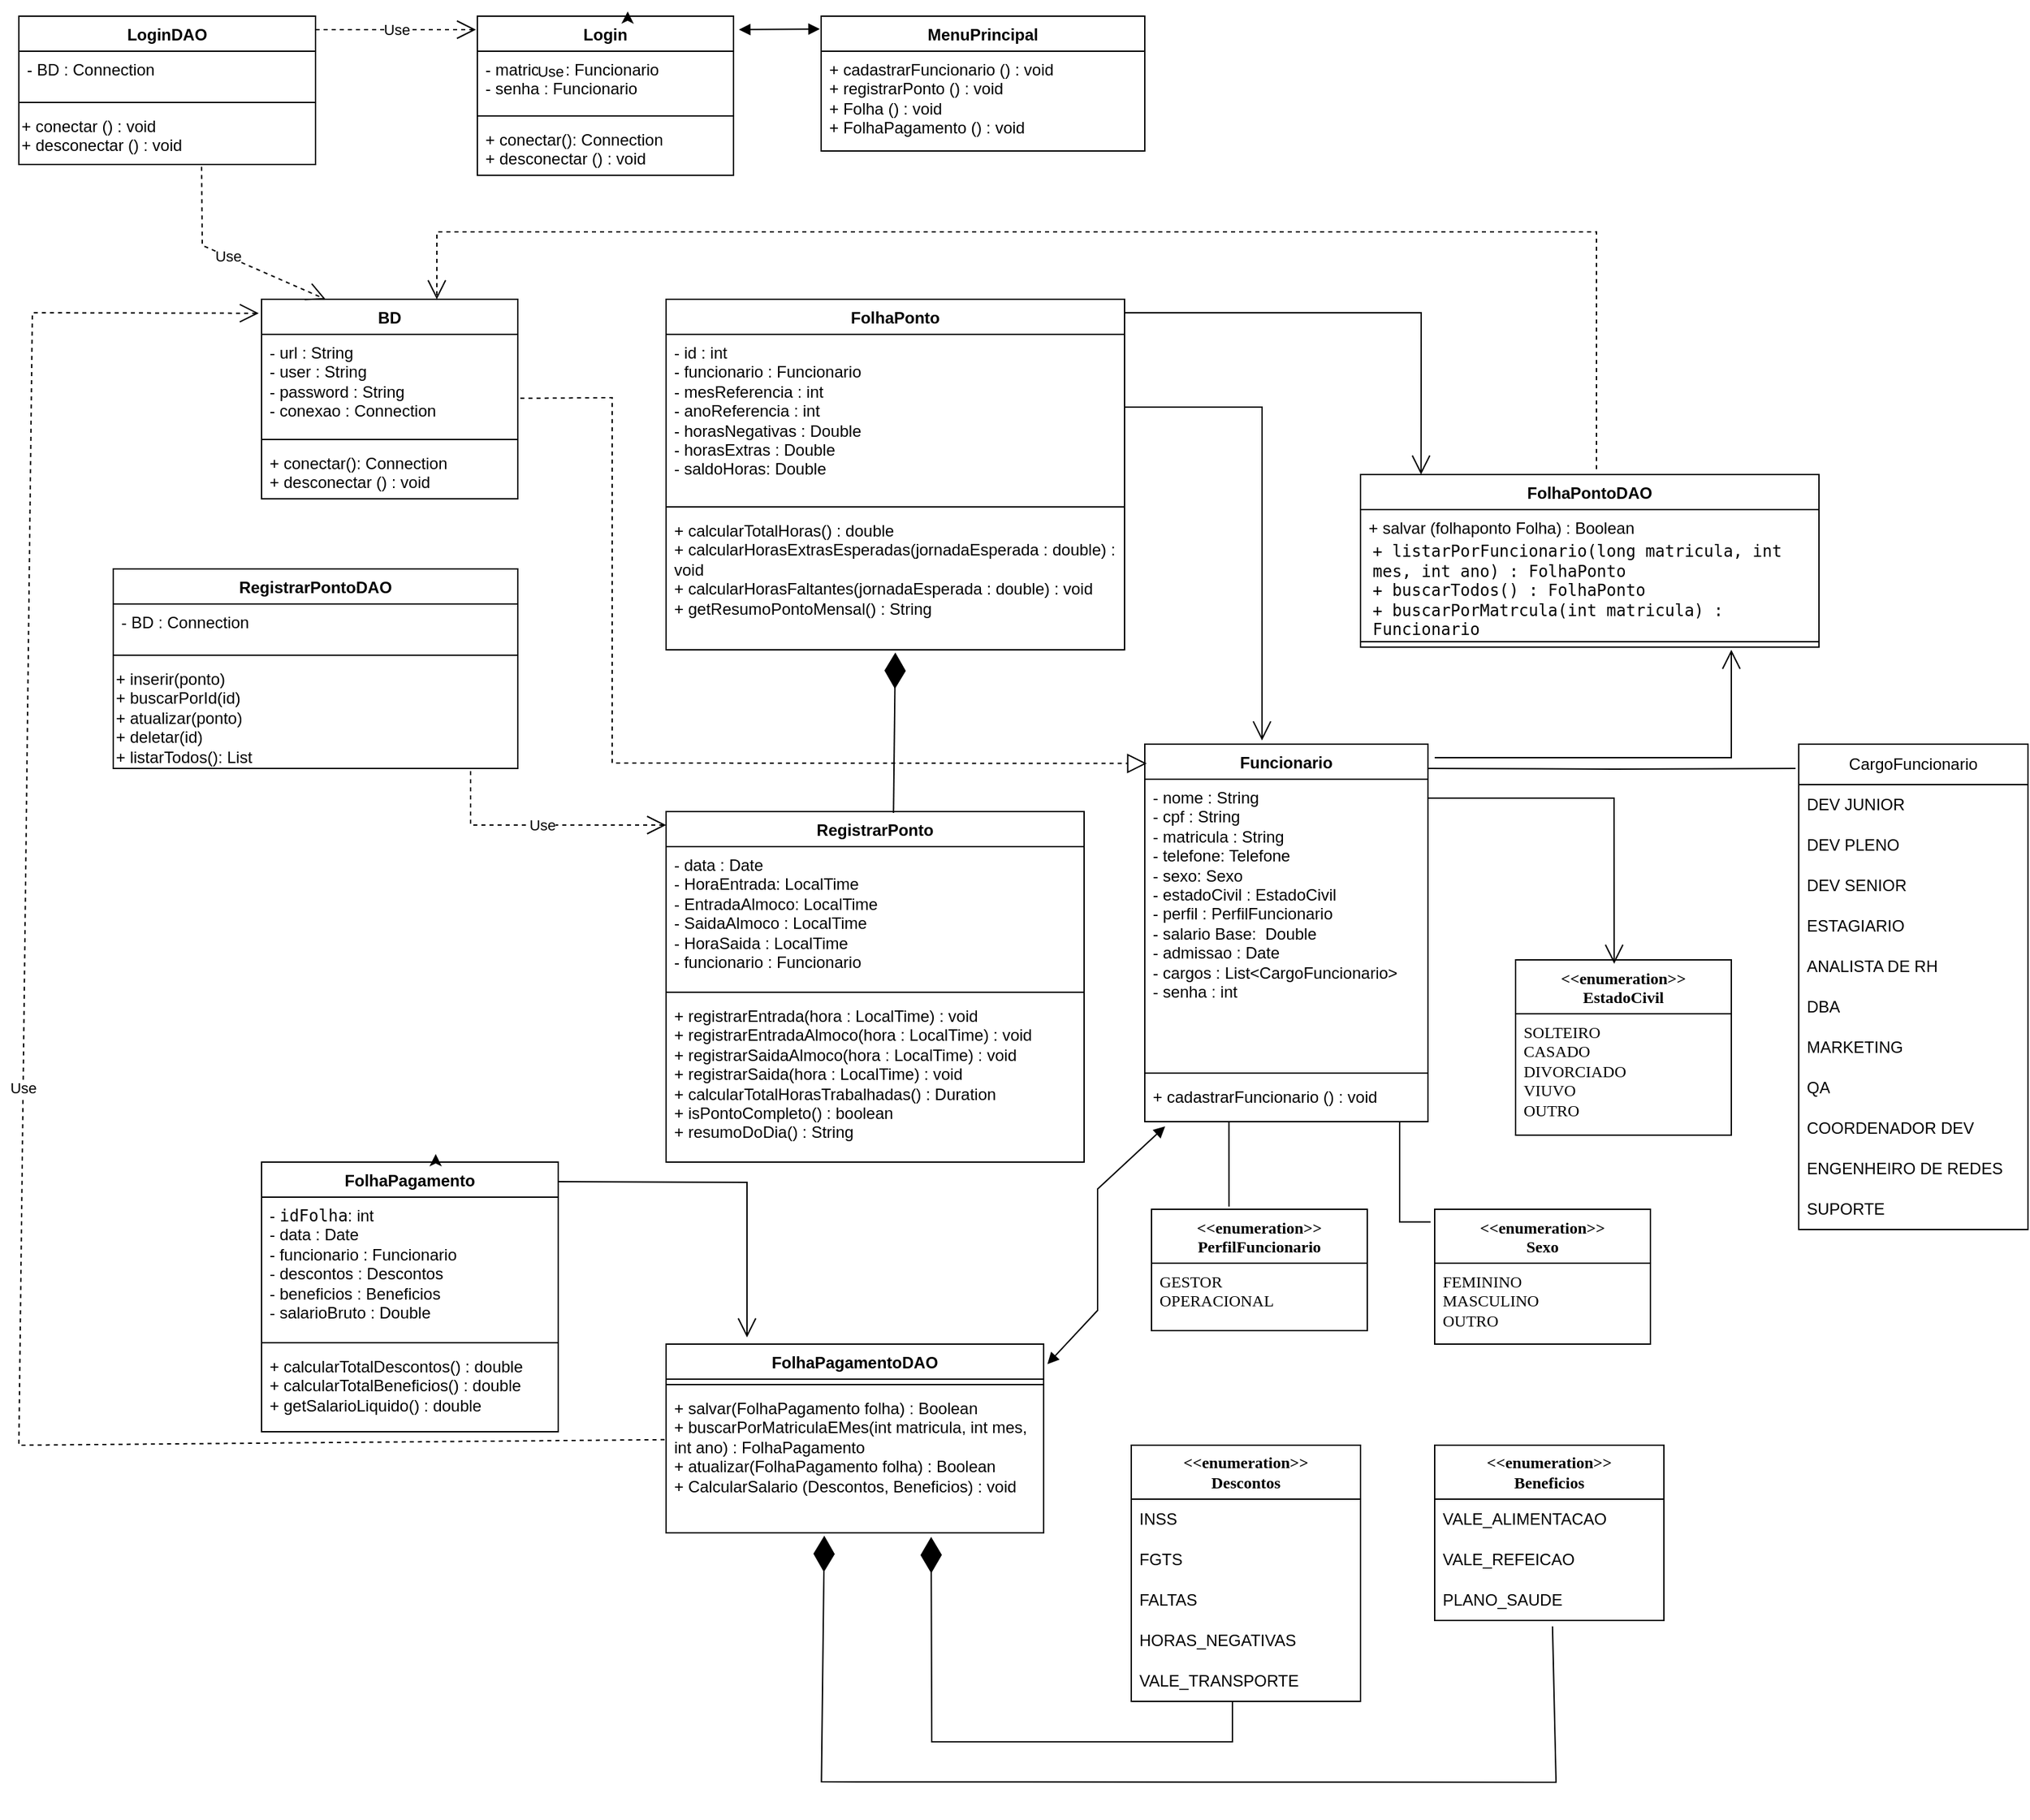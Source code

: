 <mxfile version="27.1.4">
  <diagram name="Page-1" id="OlLUL_j-jiAq2gRQ2qnO">
    <mxGraphModel dx="6007" dy="2897" grid="1" gridSize="10" guides="1" tooltips="1" connect="1" arrows="1" fold="1" page="1" pageScale="1" pageWidth="827" pageHeight="1169" math="0" shadow="0">
      <root>
        <mxCell id="0" />
        <mxCell id="1" parent="0" />
        <mxCell id="1QEzw3IF1fQzTM4LyW4e-1" value="Funcionario" style="swimlane;fontStyle=1;align=center;verticalAlign=top;childLayout=stackLayout;horizontal=1;startSize=26;horizontalStack=0;resizeParent=1;resizeParentMax=0;resizeLast=0;collapsible=1;marginBottom=0;whiteSpace=wrap;html=1;" parent="1" vertex="1">
          <mxGeometry x="635" y="470" width="210" height="280" as="geometry">
            <mxRectangle x="414" y="440" width="100" height="30" as="alternateBounds" />
          </mxGeometry>
        </mxCell>
        <mxCell id="1QEzw3IF1fQzTM4LyW4e-2" value="- nome : String&lt;div&gt;- cpf : String&lt;/div&gt;&lt;div&gt;- matricula : String&lt;/div&gt;&lt;div&gt;- telefone: Telefone&lt;/div&gt;&lt;div&gt;- sexo: Sexo&lt;/div&gt;&lt;div&gt;- estadoCivil : EstadoCivil&lt;/div&gt;&lt;div&gt;- perfil : PerfilFuncionario&lt;/div&gt;&lt;div&gt;- salario Base:&amp;nbsp; Double&lt;/div&gt;&lt;div&gt;- admissao : Date&lt;/div&gt;&lt;div&gt;- cargos : List&amp;lt;CargoFuncionario&amp;gt;&lt;/div&gt;&lt;div&gt;- senha : int&lt;/div&gt;&lt;div&gt;&lt;br&gt;&lt;/div&gt;" style="text;strokeColor=none;fillColor=none;align=left;verticalAlign=top;spacingLeft=4;spacingRight=4;overflow=hidden;rotatable=0;points=[[0,0.5],[1,0.5]];portConstraint=eastwest;whiteSpace=wrap;html=1;" parent="1QEzw3IF1fQzTM4LyW4e-1" vertex="1">
          <mxGeometry y="26" width="210" height="214" as="geometry" />
        </mxCell>
        <mxCell id="1QEzw3IF1fQzTM4LyW4e-84" value="" style="line;strokeWidth=1;fillColor=none;align=left;verticalAlign=middle;spacingTop=-1;spacingLeft=3;spacingRight=3;rotatable=0;labelPosition=right;points=[];portConstraint=eastwest;strokeColor=inherit;" parent="1QEzw3IF1fQzTM4LyW4e-1" vertex="1">
          <mxGeometry y="240" width="210" height="8" as="geometry" />
        </mxCell>
        <mxCell id="1QEzw3IF1fQzTM4LyW4e-83" value="+ cadastrarFuncionario () : void" style="text;strokeColor=none;fillColor=none;align=left;verticalAlign=top;spacingLeft=4;spacingRight=4;overflow=hidden;rotatable=0;points=[[0,0.5],[1,0.5]];portConstraint=eastwest;whiteSpace=wrap;html=1;" parent="1QEzw3IF1fQzTM4LyW4e-1" vertex="1">
          <mxGeometry y="248" width="210" height="32" as="geometry" />
        </mxCell>
        <mxCell id="1QEzw3IF1fQzTM4LyW4e-3" value="RegistrarPonto" style="swimlane;fontStyle=1;align=center;verticalAlign=top;childLayout=stackLayout;horizontal=1;startSize=26;horizontalStack=0;resizeParent=1;resizeParentMax=0;resizeLast=0;collapsible=1;marginBottom=0;whiteSpace=wrap;html=1;" parent="1" vertex="1">
          <mxGeometry x="280" y="520" width="310" height="260" as="geometry" />
        </mxCell>
        <mxCell id="1QEzw3IF1fQzTM4LyW4e-4" value="&lt;div&gt;- data :&amp;nbsp;&lt;span style=&quot;background-color: transparent; color: light-dark(rgb(0, 0, 0), rgb(255, 255, 255));&quot;&gt;Date&lt;/span&gt;&lt;/div&gt;&lt;div&gt;- HoraEntrada: LocalTime&lt;/div&gt;&lt;div&gt;- EntradaAlmoco: LocalTime&lt;/div&gt;&lt;div&gt;- SaidaAlmoco : LocalTime&lt;/div&gt;&lt;div&gt;- HoraSaida : LocalTime&lt;/div&gt;&lt;div&gt;- funcionario : Funcionario&lt;/div&gt;" style="text;strokeColor=none;fillColor=none;align=left;verticalAlign=top;spacingLeft=4;spacingRight=4;overflow=hidden;rotatable=0;points=[[0,0.5],[1,0.5]];portConstraint=eastwest;whiteSpace=wrap;html=1;" parent="1QEzw3IF1fQzTM4LyW4e-3" vertex="1">
          <mxGeometry y="26" width="310" height="104" as="geometry" />
        </mxCell>
        <mxCell id="1QEzw3IF1fQzTM4LyW4e-75" value="" style="line;strokeWidth=1;fillColor=none;align=left;verticalAlign=middle;spacingTop=-1;spacingLeft=3;spacingRight=3;rotatable=0;labelPosition=right;points=[];portConstraint=eastwest;strokeColor=inherit;" parent="1QEzw3IF1fQzTM4LyW4e-3" vertex="1">
          <mxGeometry y="130" width="310" height="8" as="geometry" />
        </mxCell>
        <mxCell id="1QEzw3IF1fQzTM4LyW4e-74" value="&lt;div&gt;+ registrarEntrada(hora : LocalTime) : void&lt;/div&gt;&lt;div&gt;+ registrarEntradaAlmoco(hora : LocalTime) : void&lt;/div&gt;&lt;div&gt;+ registrarSaidaAlmoco(hora : LocalTime) : void&lt;/div&gt;&lt;div&gt;+ registrarSaida(hora : LocalTime) : void&lt;/div&gt;&lt;div&gt;+ calcularTotalHorasTrabalhadas() : Duration&lt;/div&gt;&lt;div&gt;&lt;span style=&quot;background-color: transparent; color: light-dark(rgb(0, 0, 0), rgb(255, 255, 255));&quot;&gt;+ isPontoCompleto() : boolean&lt;/span&gt;&lt;/div&gt;&lt;div&gt;+ resumoDoDia() : String&lt;/div&gt;" style="text;strokeColor=none;fillColor=none;align=left;verticalAlign=top;spacingLeft=4;spacingRight=4;overflow=hidden;rotatable=0;points=[[0,0.5],[1,0.5]];portConstraint=eastwest;whiteSpace=wrap;html=1;" parent="1QEzw3IF1fQzTM4LyW4e-3" vertex="1">
          <mxGeometry y="138" width="310" height="122" as="geometry" />
        </mxCell>
        <mxCell id="1QEzw3IF1fQzTM4LyW4e-5" value="MenuPrincipal" style="swimlane;fontStyle=1;align=center;verticalAlign=top;childLayout=stackLayout;horizontal=1;startSize=26;horizontalStack=0;resizeParent=1;resizeParentMax=0;resizeLast=0;collapsible=1;marginBottom=0;whiteSpace=wrap;html=1;" parent="1" vertex="1">
          <mxGeometry x="395" y="-70" width="240" height="100" as="geometry" />
        </mxCell>
        <mxCell id="1QEzw3IF1fQzTM4LyW4e-6" value="+ cadastrarFuncionario () : void&lt;div&gt;+ registrarPonto () : void&lt;/div&gt;&lt;div&gt;+ Folha () : void&lt;/div&gt;&lt;div&gt;+ FolhaPagamento () : void&lt;/div&gt;&lt;div&gt;&lt;div&gt;&lt;br&gt;&lt;/div&gt;&lt;/div&gt;" style="text;strokeColor=none;fillColor=none;align=left;verticalAlign=top;spacingLeft=4;spacingRight=4;overflow=hidden;rotatable=0;points=[[0,0.5],[1,0.5]];portConstraint=eastwest;whiteSpace=wrap;html=1;" parent="1QEzw3IF1fQzTM4LyW4e-5" vertex="1">
          <mxGeometry y="26" width="240" height="74" as="geometry" />
        </mxCell>
        <mxCell id="1QEzw3IF1fQzTM4LyW4e-7" value="BD" style="swimlane;fontStyle=1;align=center;verticalAlign=top;childLayout=stackLayout;horizontal=1;startSize=26;horizontalStack=0;resizeParent=1;resizeParentMax=0;resizeLast=0;collapsible=1;marginBottom=0;whiteSpace=wrap;html=1;" parent="1" vertex="1">
          <mxGeometry x="-20" y="140" width="190" height="148" as="geometry" />
        </mxCell>
        <mxCell id="1QEzw3IF1fQzTM4LyW4e-8" value="- url : String&amp;nbsp;&lt;div&gt;- user : String&lt;/div&gt;&lt;div&gt;- password : String&lt;/div&gt;&lt;div&gt;- conexao : Connection&lt;/div&gt;" style="text;strokeColor=none;fillColor=none;align=left;verticalAlign=top;spacingLeft=4;spacingRight=4;overflow=hidden;rotatable=0;points=[[0,0.5],[1,0.5]];portConstraint=eastwest;whiteSpace=wrap;html=1;" parent="1QEzw3IF1fQzTM4LyW4e-7" vertex="1">
          <mxGeometry y="26" width="190" height="74" as="geometry" />
        </mxCell>
        <mxCell id="1QEzw3IF1fQzTM4LyW4e-9" value="" style="line;strokeWidth=1;fillColor=none;align=left;verticalAlign=middle;spacingTop=-1;spacingLeft=3;spacingRight=3;rotatable=0;labelPosition=right;points=[];portConstraint=eastwest;strokeColor=inherit;" parent="1QEzw3IF1fQzTM4LyW4e-7" vertex="1">
          <mxGeometry y="100" width="190" height="8" as="geometry" />
        </mxCell>
        <mxCell id="1QEzw3IF1fQzTM4LyW4e-10" value="" style="line;strokeWidth=1;fillColor=none;align=left;verticalAlign=middle;spacingTop=-1;spacingLeft=3;spacingRight=3;rotatable=0;labelPosition=right;points=[];portConstraint=eastwest;strokeColor=inherit;" parent="1QEzw3IF1fQzTM4LyW4e-7" vertex="1">
          <mxGeometry y="108" width="190" as="geometry" />
        </mxCell>
        <mxCell id="1QEzw3IF1fQzTM4LyW4e-11" value="+ conectar(): Connection&lt;div&gt;+ desconectar () : void&lt;/div&gt;" style="text;strokeColor=none;fillColor=none;align=left;verticalAlign=top;spacingLeft=4;spacingRight=4;overflow=hidden;rotatable=0;points=[[0,0.5],[1,0.5]];portConstraint=eastwest;whiteSpace=wrap;html=1;" parent="1QEzw3IF1fQzTM4LyW4e-7" vertex="1">
          <mxGeometry y="108" width="190" height="40" as="geometry" />
        </mxCell>
        <mxCell id="1QEzw3IF1fQzTM4LyW4e-19" value="&amp;lt;&amp;lt;enumeration&amp;gt;&amp;gt;&lt;div&gt;PerfilFuncionario&lt;/div&gt;" style="swimlane;fontStyle=1;align=center;verticalAlign=top;childLayout=stackLayout;horizontal=1;startSize=40;horizontalStack=0;resizeParent=1;resizeParentMax=0;resizeLast=0;collapsible=1;marginBottom=0;whiteSpace=wrap;html=1;fontFamily=Tahoma;fontColor=default;labelBackgroundColor=none;labelBorderColor=none;" parent="1" vertex="1">
          <mxGeometry x="640" y="815" width="160" height="90" as="geometry" />
        </mxCell>
        <mxCell id="1QEzw3IF1fQzTM4LyW4e-20" value="GESTOR&lt;div&gt;OPERACIONAL&lt;/div&gt;" style="text;strokeColor=none;fillColor=none;align=left;verticalAlign=top;spacingLeft=4;spacingRight=4;overflow=hidden;rotatable=0;points=[[0,0.5],[1,0.5]];portConstraint=eastwest;whiteSpace=wrap;html=1;fontFamily=Tahoma;fontColor=default;labelBackgroundColor=none;labelBorderColor=none;" parent="1QEzw3IF1fQzTM4LyW4e-19" vertex="1">
          <mxGeometry y="40" width="160" height="50" as="geometry" />
        </mxCell>
        <mxCell id="1QEzw3IF1fQzTM4LyW4e-21" value="&amp;lt;&amp;lt;enumeration&amp;gt;&amp;gt;&lt;div&gt;EstadoCivil&lt;/div&gt;" style="swimlane;fontStyle=1;align=center;verticalAlign=top;childLayout=stackLayout;horizontal=1;startSize=40;horizontalStack=0;resizeParent=1;resizeParentMax=0;resizeLast=0;collapsible=1;marginBottom=0;whiteSpace=wrap;html=1;fontFamily=Tahoma;fontColor=default;labelBackgroundColor=none;labelBorderColor=none;" parent="1" vertex="1">
          <mxGeometry x="910" y="630" width="160" height="130" as="geometry" />
        </mxCell>
        <mxCell id="1QEzw3IF1fQzTM4LyW4e-22" value="SOLTEIRO&lt;div&gt;CASADO&lt;/div&gt;&lt;div&gt;DIVORCIADO&lt;/div&gt;&lt;div&gt;VIUVO&lt;/div&gt;&lt;div&gt;OUTRO&lt;/div&gt;&lt;div&gt;&lt;br&gt;&lt;/div&gt;" style="text;strokeColor=none;fillColor=none;align=left;verticalAlign=top;spacingLeft=4;spacingRight=4;overflow=hidden;rotatable=0;points=[[0,0.5],[1,0.5]];portConstraint=eastwest;whiteSpace=wrap;html=1;fontFamily=Tahoma;fontColor=default;labelBackgroundColor=none;labelBorderColor=none;" parent="1QEzw3IF1fQzTM4LyW4e-21" vertex="1">
          <mxGeometry y="40" width="160" height="90" as="geometry" />
        </mxCell>
        <mxCell id="1QEzw3IF1fQzTM4LyW4e-23" value="&amp;lt;&amp;lt;enumeration&amp;gt;&amp;gt;&lt;div&gt;Sexo&lt;/div&gt;" style="swimlane;fontStyle=1;align=center;verticalAlign=top;childLayout=stackLayout;horizontal=1;startSize=40;horizontalStack=0;resizeParent=1;resizeParentMax=0;resizeLast=0;collapsible=1;marginBottom=0;whiteSpace=wrap;html=1;fontFamily=Tahoma;fontColor=default;labelBackgroundColor=none;labelBorderColor=none;" parent="1" vertex="1">
          <mxGeometry x="850" y="815" width="160" height="100" as="geometry" />
        </mxCell>
        <mxCell id="1QEzw3IF1fQzTM4LyW4e-24" value="FEMININO&lt;div&gt;MASCULINO&lt;/div&gt;&lt;div&gt;OUTRO&lt;/div&gt;" style="text;strokeColor=none;fillColor=none;align=left;verticalAlign=top;spacingLeft=4;spacingRight=4;overflow=hidden;rotatable=0;points=[[0,0.5],[1,0.5]];portConstraint=eastwest;whiteSpace=wrap;html=1;fontFamily=Tahoma;fontColor=default;labelBackgroundColor=none;labelBorderColor=none;" parent="1QEzw3IF1fQzTM4LyW4e-23" vertex="1">
          <mxGeometry y="40" width="160" height="60" as="geometry" />
        </mxCell>
        <mxCell id="1QEzw3IF1fQzTM4LyW4e-25" value="Login" style="swimlane;fontStyle=1;align=center;verticalAlign=top;childLayout=stackLayout;horizontal=1;startSize=26;horizontalStack=0;resizeParent=1;resizeParentMax=0;resizeLast=0;collapsible=1;marginBottom=0;whiteSpace=wrap;html=1;" parent="1" vertex="1">
          <mxGeometry x="140" y="-70" width="190" height="118" as="geometry" />
        </mxCell>
        <mxCell id="1QEzw3IF1fQzTM4LyW4e-26" value="- matricula : Funcionario&lt;div&gt;- senha : Funcionario&lt;/div&gt;" style="text;strokeColor=none;fillColor=none;align=left;verticalAlign=top;spacingLeft=4;spacingRight=4;overflow=hidden;rotatable=0;points=[[0,0.5],[1,0.5]];portConstraint=eastwest;whiteSpace=wrap;html=1;" parent="1QEzw3IF1fQzTM4LyW4e-25" vertex="1">
          <mxGeometry y="26" width="190" height="44" as="geometry" />
        </mxCell>
        <mxCell id="1QEzw3IF1fQzTM4LyW4e-27" value="" style="line;strokeWidth=1;fillColor=none;align=left;verticalAlign=middle;spacingTop=-1;spacingLeft=3;spacingRight=3;rotatable=0;labelPosition=right;points=[];portConstraint=eastwest;strokeColor=inherit;" parent="1QEzw3IF1fQzTM4LyW4e-25" vertex="1">
          <mxGeometry y="70" width="190" height="8" as="geometry" />
        </mxCell>
        <mxCell id="1QEzw3IF1fQzTM4LyW4e-28" value="" style="line;strokeWidth=1;fillColor=none;align=left;verticalAlign=middle;spacingTop=-1;spacingLeft=3;spacingRight=3;rotatable=0;labelPosition=right;points=[];portConstraint=eastwest;strokeColor=inherit;" parent="1QEzw3IF1fQzTM4LyW4e-25" vertex="1">
          <mxGeometry y="78" width="190" as="geometry" />
        </mxCell>
        <mxCell id="1QEzw3IF1fQzTM4LyW4e-29" value="+ conectar(): Connection&lt;div&gt;+ desconectar () : void&lt;/div&gt;" style="text;strokeColor=none;fillColor=none;align=left;verticalAlign=top;spacingLeft=4;spacingRight=4;overflow=hidden;rotatable=0;points=[[0,0.5],[1,0.5]];portConstraint=eastwest;whiteSpace=wrap;html=1;" parent="1QEzw3IF1fQzTM4LyW4e-25" vertex="1">
          <mxGeometry y="78" width="190" height="40" as="geometry" />
        </mxCell>
        <mxCell id="1QEzw3IF1fQzTM4LyW4e-30" style="edgeStyle=orthogonalEdgeStyle;rounded=0;orthogonalLoop=1;jettySize=auto;html=1;exitX=0.5;exitY=0;exitDx=0;exitDy=0;entryX=0.587;entryY=-0.03;entryDx=0;entryDy=0;entryPerimeter=0;" parent="1" source="1QEzw3IF1fQzTM4LyW4e-25" target="1QEzw3IF1fQzTM4LyW4e-25" edge="1">
          <mxGeometry relative="1" as="geometry" />
        </mxCell>
        <mxCell id="1QEzw3IF1fQzTM4LyW4e-31" value="CargoFuncionario" style="swimlane;fontStyle=0;childLayout=stackLayout;horizontal=1;startSize=30;horizontalStack=0;resizeParent=1;resizeParentMax=0;resizeLast=0;collapsible=1;marginBottom=0;whiteSpace=wrap;html=1;" parent="1" vertex="1">
          <mxGeometry x="1120" y="470" width="170" height="360" as="geometry" />
        </mxCell>
        <mxCell id="1QEzw3IF1fQzTM4LyW4e-32" value="&lt;div style=&quot;forced-color-adjust: none; box-shadow: none !important;&quot;&gt;DEV JUNIOR&lt;/div&gt;" style="text;strokeColor=none;fillColor=none;align=left;verticalAlign=middle;spacingLeft=4;spacingRight=4;overflow=hidden;points=[[0,0.5],[1,0.5]];portConstraint=eastwest;rotatable=0;whiteSpace=wrap;html=1;" parent="1QEzw3IF1fQzTM4LyW4e-31" vertex="1">
          <mxGeometry y="30" width="170" height="30" as="geometry" />
        </mxCell>
        <mxCell id="1QEzw3IF1fQzTM4LyW4e-33" value="DEV PLENO" style="text;strokeColor=none;fillColor=none;align=left;verticalAlign=middle;spacingLeft=4;spacingRight=4;overflow=hidden;points=[[0,0.5],[1,0.5]];portConstraint=eastwest;rotatable=0;whiteSpace=wrap;html=1;" parent="1QEzw3IF1fQzTM4LyW4e-31" vertex="1">
          <mxGeometry y="60" width="170" height="30" as="geometry" />
        </mxCell>
        <mxCell id="1QEzw3IF1fQzTM4LyW4e-34" value="DEV SENIOR" style="text;strokeColor=none;fillColor=none;align=left;verticalAlign=middle;spacingLeft=4;spacingRight=4;overflow=hidden;points=[[0,0.5],[1,0.5]];portConstraint=eastwest;rotatable=0;whiteSpace=wrap;html=1;" parent="1QEzw3IF1fQzTM4LyW4e-31" vertex="1">
          <mxGeometry y="90" width="170" height="30" as="geometry" />
        </mxCell>
        <mxCell id="1QEzw3IF1fQzTM4LyW4e-35" value="ESTAGIARIO" style="text;strokeColor=none;fillColor=none;align=left;verticalAlign=middle;spacingLeft=4;spacingRight=4;overflow=hidden;points=[[0,0.5],[1,0.5]];portConstraint=eastwest;rotatable=0;whiteSpace=wrap;html=1;" parent="1QEzw3IF1fQzTM4LyW4e-31" vertex="1">
          <mxGeometry y="120" width="170" height="30" as="geometry" />
        </mxCell>
        <mxCell id="1QEzw3IF1fQzTM4LyW4e-36" value="ANALISTA DE RH" style="text;strokeColor=none;fillColor=none;align=left;verticalAlign=middle;spacingLeft=4;spacingRight=4;overflow=hidden;points=[[0,0.5],[1,0.5]];portConstraint=eastwest;rotatable=0;whiteSpace=wrap;html=1;" parent="1QEzw3IF1fQzTM4LyW4e-31" vertex="1">
          <mxGeometry y="150" width="170" height="30" as="geometry" />
        </mxCell>
        <mxCell id="1QEzw3IF1fQzTM4LyW4e-37" value="DBA" style="text;strokeColor=none;fillColor=none;align=left;verticalAlign=middle;spacingLeft=4;spacingRight=4;overflow=hidden;points=[[0,0.5],[1,0.5]];portConstraint=eastwest;rotatable=0;whiteSpace=wrap;html=1;" parent="1QEzw3IF1fQzTM4LyW4e-31" vertex="1">
          <mxGeometry y="180" width="170" height="30" as="geometry" />
        </mxCell>
        <mxCell id="1QEzw3IF1fQzTM4LyW4e-38" value="MARKETING" style="text;strokeColor=none;fillColor=none;align=left;verticalAlign=middle;spacingLeft=4;spacingRight=4;overflow=hidden;points=[[0,0.5],[1,0.5]];portConstraint=eastwest;rotatable=0;whiteSpace=wrap;html=1;" parent="1QEzw3IF1fQzTM4LyW4e-31" vertex="1">
          <mxGeometry y="210" width="170" height="30" as="geometry" />
        </mxCell>
        <mxCell id="1QEzw3IF1fQzTM4LyW4e-39" value="QA" style="text;strokeColor=none;fillColor=none;align=left;verticalAlign=middle;spacingLeft=4;spacingRight=4;overflow=hidden;points=[[0,0.5],[1,0.5]];portConstraint=eastwest;rotatable=0;whiteSpace=wrap;html=1;" parent="1QEzw3IF1fQzTM4LyW4e-31" vertex="1">
          <mxGeometry y="240" width="170" height="30" as="geometry" />
        </mxCell>
        <mxCell id="1QEzw3IF1fQzTM4LyW4e-40" value="COORDENADOR DEV" style="text;strokeColor=none;fillColor=none;align=left;verticalAlign=middle;spacingLeft=4;spacingRight=4;overflow=hidden;points=[[0,0.5],[1,0.5]];portConstraint=eastwest;rotatable=0;whiteSpace=wrap;html=1;" parent="1QEzw3IF1fQzTM4LyW4e-31" vertex="1">
          <mxGeometry y="270" width="170" height="30" as="geometry" />
        </mxCell>
        <mxCell id="1QEzw3IF1fQzTM4LyW4e-41" value="ENGENHEIRO DE REDES" style="text;strokeColor=none;fillColor=none;align=left;verticalAlign=middle;spacingLeft=4;spacingRight=4;overflow=hidden;points=[[0,0.5],[1,0.5]];portConstraint=eastwest;rotatable=0;whiteSpace=wrap;html=1;" parent="1QEzw3IF1fQzTM4LyW4e-31" vertex="1">
          <mxGeometry y="300" width="170" height="30" as="geometry" />
        </mxCell>
        <mxCell id="1QEzw3IF1fQzTM4LyW4e-42" value="SUPORTE" style="text;strokeColor=none;fillColor=none;align=left;verticalAlign=middle;spacingLeft=4;spacingRight=4;overflow=hidden;points=[[0,0.5],[1,0.5]];portConstraint=eastwest;rotatable=0;whiteSpace=wrap;html=1;" parent="1QEzw3IF1fQzTM4LyW4e-31" vertex="1">
          <mxGeometry y="330" width="170" height="30" as="geometry" />
        </mxCell>
        <mxCell id="1QEzw3IF1fQzTM4LyW4e-43" value="FolhaPagamento" style="swimlane;fontStyle=1;align=center;verticalAlign=top;childLayout=stackLayout;horizontal=1;startSize=26;horizontalStack=0;resizeParent=1;resizeParentMax=0;resizeLast=0;collapsible=1;marginBottom=0;whiteSpace=wrap;html=1;" parent="1" vertex="1">
          <mxGeometry x="-20" y="780.0" width="220" height="200" as="geometry" />
        </mxCell>
        <mxCell id="1QEzw3IF1fQzTM4LyW4e-55" value="-&amp;nbsp;&lt;code data-end=&quot;777&quot; data-start=&quot;768&quot;&gt;idFolha&lt;/code&gt;: int&lt;div&gt;- data : Date&lt;/div&gt;&lt;div&gt;- funcionario : Funcionario&lt;/div&gt;&lt;div&gt;&lt;span style=&quot;background-color: transparent; color: light-dark(rgb(0, 0, 0), rgb(255, 255, 255));&quot;&gt;- descontos : Descontos&lt;/span&gt;&lt;/div&gt;&lt;div&gt;- beneficios : Beneficios&lt;/div&gt;&lt;div&gt;- salarioBruto : Double&lt;/div&gt;" style="text;strokeColor=none;fillColor=none;align=left;verticalAlign=top;spacingLeft=4;spacingRight=4;overflow=hidden;rotatable=0;points=[[0,0.5],[1,0.5]];portConstraint=eastwest;whiteSpace=wrap;html=1;" parent="1QEzw3IF1fQzTM4LyW4e-43" vertex="1">
          <mxGeometry y="26" width="220" height="104" as="geometry" />
        </mxCell>
        <mxCell id="1QEzw3IF1fQzTM4LyW4e-45" value="" style="line;strokeWidth=1;fillColor=none;align=left;verticalAlign=middle;spacingTop=-1;spacingLeft=3;spacingRight=3;rotatable=0;labelPosition=right;points=[];portConstraint=eastwest;strokeColor=inherit;" parent="1QEzw3IF1fQzTM4LyW4e-43" vertex="1">
          <mxGeometry y="130" width="220" height="8" as="geometry" />
        </mxCell>
        <mxCell id="1QEzw3IF1fQzTM4LyW4e-46" value="" style="line;strokeWidth=1;fillColor=none;align=left;verticalAlign=middle;spacingTop=-1;spacingLeft=3;spacingRight=3;rotatable=0;labelPosition=right;points=[];portConstraint=eastwest;strokeColor=inherit;" parent="1QEzw3IF1fQzTM4LyW4e-43" vertex="1">
          <mxGeometry y="138" width="220" as="geometry" />
        </mxCell>
        <mxCell id="1QEzw3IF1fQzTM4LyW4e-47" value="&lt;div&gt;+ calcularTotalDescontos() : double&lt;/div&gt;&lt;div&gt;+ calcularTotalBeneficios() : double&lt;/div&gt;&lt;div&gt;+ getSalarioLiquido() : double&lt;/div&gt;" style="text;strokeColor=none;fillColor=none;align=left;verticalAlign=top;spacingLeft=4;spacingRight=4;overflow=hidden;rotatable=0;points=[[0,0.5],[1,0.5]];portConstraint=eastwest;whiteSpace=wrap;html=1;" parent="1QEzw3IF1fQzTM4LyW4e-43" vertex="1">
          <mxGeometry y="138" width="220" height="62" as="geometry" />
        </mxCell>
        <mxCell id="1QEzw3IF1fQzTM4LyW4e-48" style="edgeStyle=orthogonalEdgeStyle;rounded=0;orthogonalLoop=1;jettySize=auto;html=1;exitX=0.5;exitY=0;exitDx=0;exitDy=0;entryX=0.587;entryY=-0.03;entryDx=0;entryDy=0;entryPerimeter=0;" parent="1" source="1QEzw3IF1fQzTM4LyW4e-43" target="1QEzw3IF1fQzTM4LyW4e-43" edge="1">
          <mxGeometry relative="1" as="geometry" />
        </mxCell>
        <mxCell id="1QEzw3IF1fQzTM4LyW4e-56" value="&lt;span style=&quot;font-family: Tahoma; font-weight: 700;&quot;&gt;&amp;lt;&amp;lt;enumeration&amp;gt;&amp;gt;&lt;/span&gt;&lt;div style=&quot;font-family: Tahoma; font-weight: 700;&quot;&gt;Beneficios&lt;/div&gt;" style="swimlane;fontStyle=0;childLayout=stackLayout;horizontal=1;startSize=40;horizontalStack=0;resizeParent=1;resizeParentMax=0;resizeLast=0;collapsible=1;marginBottom=0;whiteSpace=wrap;html=1;" parent="1" vertex="1">
          <mxGeometry x="850" y="990" width="170" height="130" as="geometry" />
        </mxCell>
        <mxCell id="1QEzw3IF1fQzTM4LyW4e-61" value="VALE_ALIMENTACAO" style="text;strokeColor=none;fillColor=none;align=left;verticalAlign=middle;spacingLeft=4;spacingRight=4;overflow=hidden;points=[[0,0.5],[1,0.5]];portConstraint=eastwest;rotatable=0;whiteSpace=wrap;html=1;" parent="1QEzw3IF1fQzTM4LyW4e-56" vertex="1">
          <mxGeometry y="40" width="170" height="30" as="geometry" />
        </mxCell>
        <mxCell id="1QEzw3IF1fQzTM4LyW4e-62" value="VALE_REFEICAO" style="text;strokeColor=none;fillColor=none;align=left;verticalAlign=middle;spacingLeft=4;spacingRight=4;overflow=hidden;points=[[0,0.5],[1,0.5]];portConstraint=eastwest;rotatable=0;whiteSpace=wrap;html=1;" parent="1QEzw3IF1fQzTM4LyW4e-56" vertex="1">
          <mxGeometry y="70" width="170" height="30" as="geometry" />
        </mxCell>
        <mxCell id="1QEzw3IF1fQzTM4LyW4e-64" value="PLANO_SAUDE" style="text;strokeColor=none;fillColor=none;align=left;verticalAlign=middle;spacingLeft=4;spacingRight=4;overflow=hidden;points=[[0,0.5],[1,0.5]];portConstraint=eastwest;rotatable=0;whiteSpace=wrap;html=1;" parent="1QEzw3IF1fQzTM4LyW4e-56" vertex="1">
          <mxGeometry y="100" width="170" height="30" as="geometry" />
        </mxCell>
        <mxCell id="1QEzw3IF1fQzTM4LyW4e-68" value="&lt;span style=&quot;font-family: Tahoma; font-weight: 700;&quot;&gt;&amp;lt;&amp;lt;enumeration&amp;gt;&amp;gt;&lt;/span&gt;&lt;div style=&quot;font-family: Tahoma; font-weight: 700;&quot;&gt;Descontos&lt;/div&gt;" style="swimlane;fontStyle=0;childLayout=stackLayout;horizontal=1;startSize=40;horizontalStack=0;resizeParent=1;resizeParentMax=0;resizeLast=0;collapsible=1;marginBottom=0;whiteSpace=wrap;html=1;" parent="1" vertex="1">
          <mxGeometry x="625" y="990" width="170" height="190" as="geometry" />
        </mxCell>
        <mxCell id="1QEzw3IF1fQzTM4LyW4e-69" value="INSS" style="text;strokeColor=none;fillColor=none;align=left;verticalAlign=middle;spacingLeft=4;spacingRight=4;overflow=hidden;points=[[0,0.5],[1,0.5]];portConstraint=eastwest;rotatable=0;whiteSpace=wrap;html=1;" parent="1QEzw3IF1fQzTM4LyW4e-68" vertex="1">
          <mxGeometry y="40" width="170" height="30" as="geometry" />
        </mxCell>
        <mxCell id="1QEzw3IF1fQzTM4LyW4e-70" value="FGTS" style="text;strokeColor=none;fillColor=none;align=left;verticalAlign=middle;spacingLeft=4;spacingRight=4;overflow=hidden;points=[[0,0.5],[1,0.5]];portConstraint=eastwest;rotatable=0;whiteSpace=wrap;html=1;" parent="1QEzw3IF1fQzTM4LyW4e-68" vertex="1">
          <mxGeometry y="70" width="170" height="30" as="geometry" />
        </mxCell>
        <mxCell id="1QEzw3IF1fQzTM4LyW4e-71" value="FALTAS" style="text;strokeColor=none;fillColor=none;align=left;verticalAlign=middle;spacingLeft=4;spacingRight=4;overflow=hidden;points=[[0,0.5],[1,0.5]];portConstraint=eastwest;rotatable=0;whiteSpace=wrap;html=1;" parent="1QEzw3IF1fQzTM4LyW4e-68" vertex="1">
          <mxGeometry y="100" width="170" height="30" as="geometry" />
        </mxCell>
        <mxCell id="1QEzw3IF1fQzTM4LyW4e-73" value="HORAS_NEGATIVAS" style="text;strokeColor=none;fillColor=none;align=left;verticalAlign=middle;spacingLeft=4;spacingRight=4;overflow=hidden;points=[[0,0.5],[1,0.5]];portConstraint=eastwest;rotatable=0;whiteSpace=wrap;html=1;" parent="1QEzw3IF1fQzTM4LyW4e-68" vertex="1">
          <mxGeometry y="130" width="170" height="30" as="geometry" />
        </mxCell>
        <mxCell id="-fNFqwZw_bHxi4s_tp74-3" value="VALE_TRANSPORTE" style="text;strokeColor=none;fillColor=none;align=left;verticalAlign=middle;spacingLeft=4;spacingRight=4;overflow=hidden;points=[[0,0.5],[1,0.5]];portConstraint=eastwest;rotatable=0;whiteSpace=wrap;html=1;" parent="1QEzw3IF1fQzTM4LyW4e-68" vertex="1">
          <mxGeometry y="160" width="170" height="30" as="geometry" />
        </mxCell>
        <mxCell id="1QEzw3IF1fQzTM4LyW4e-94" value="FolhaPonto" style="swimlane;fontStyle=1;align=center;verticalAlign=top;childLayout=stackLayout;horizontal=1;startSize=26;horizontalStack=0;resizeParent=1;resizeParentMax=0;resizeLast=0;collapsible=1;marginBottom=0;whiteSpace=wrap;html=1;" parent="1" vertex="1">
          <mxGeometry x="280" y="140" width="340" height="260" as="geometry" />
        </mxCell>
        <mxCell id="1QEzw3IF1fQzTM4LyW4e-95" value="&lt;div&gt;- id : int&lt;/div&gt;&lt;div&gt;- funcionario : Funcionario&lt;/div&gt;&lt;div&gt;- mesReferencia : int&lt;/div&gt;&lt;div&gt;- anoReferencia : int&lt;/div&gt;&lt;div&gt;&lt;span style=&quot;background-color: transparent; color: light-dark(rgb(0, 0, 0), rgb(255, 255, 255));&quot;&gt;- horasNegativas : Double&lt;/span&gt;&lt;/div&gt;&lt;div&gt;&lt;div&gt;&lt;span style=&quot;background-color: transparent; color: light-dark(rgb(0, 0, 0), rgb(255, 255, 255));&quot;&gt;- horasExtras : Double&lt;/span&gt;&lt;/div&gt;&lt;div&gt;&lt;span style=&quot;background-color: transparent; color: light-dark(rgb(0, 0, 0), rgb(255, 255, 255));&quot;&gt;-&amp;nbsp;&lt;/span&gt;&lt;span style=&quot;background-color: transparent; color: light-dark(rgb(0, 0, 0), rgb(255, 255, 255));&quot;&gt;saldoHoras: Double&lt;/span&gt;&lt;/div&gt;&lt;/div&gt;" style="text;strokeColor=none;fillColor=none;align=left;verticalAlign=top;spacingLeft=4;spacingRight=4;overflow=hidden;rotatable=0;points=[[0,0.5],[1,0.5]];portConstraint=eastwest;whiteSpace=wrap;html=1;" parent="1QEzw3IF1fQzTM4LyW4e-94" vertex="1">
          <mxGeometry y="26" width="340" height="124" as="geometry" />
        </mxCell>
        <mxCell id="1QEzw3IF1fQzTM4LyW4e-96" value="" style="line;strokeWidth=1;fillColor=none;align=left;verticalAlign=middle;spacingTop=-1;spacingLeft=3;spacingRight=3;rotatable=0;labelPosition=right;points=[];portConstraint=eastwest;strokeColor=inherit;" parent="1QEzw3IF1fQzTM4LyW4e-94" vertex="1">
          <mxGeometry y="150" width="340" height="8" as="geometry" />
        </mxCell>
        <mxCell id="1QEzw3IF1fQzTM4LyW4e-97" value="&lt;div&gt;+ calcularTotalHoras() : double&lt;/div&gt;&lt;div&gt;+ calcularHorasExtrasEsperadas(jornadaEsperada : double) : void&lt;/div&gt;&lt;div&gt;+ calcularHorasFaltantes(jornadaEsperada : double) : void&lt;/div&gt;&lt;div&gt;+ getResumoPontoMensal() : String&lt;/div&gt;" style="text;strokeColor=none;fillColor=none;align=left;verticalAlign=top;spacingLeft=4;spacingRight=4;overflow=hidden;rotatable=0;points=[[0,0.5],[1,0.5]];portConstraint=eastwest;whiteSpace=wrap;html=1;" parent="1QEzw3IF1fQzTM4LyW4e-94" vertex="1">
          <mxGeometry y="158" width="340" height="102" as="geometry" />
        </mxCell>
        <mxCell id="1QEzw3IF1fQzTM4LyW4e-101" value="" style="endArrow=diamondThin;endFill=1;endSize=24;html=1;rounded=0;entryX=0.5;entryY=1.02;entryDx=0;entryDy=0;entryPerimeter=0;exitX=0.544;exitY=0.004;exitDx=0;exitDy=0;exitPerimeter=0;" parent="1" source="1QEzw3IF1fQzTM4LyW4e-3" target="1QEzw3IF1fQzTM4LyW4e-97" edge="1">
          <mxGeometry width="160" relative="1" as="geometry">
            <mxPoint x="280" y="490" as="sourcePoint" />
            <mxPoint x="440" y="490" as="targetPoint" />
          </mxGeometry>
        </mxCell>
        <mxCell id="OitzUfNgVzsvxzZwQvZH-1" value="RegistrarPontoDAO" style="swimlane;fontStyle=1;align=center;verticalAlign=top;childLayout=stackLayout;horizontal=1;startSize=26;horizontalStack=0;resizeParent=1;resizeParentMax=0;resizeLast=0;collapsible=1;marginBottom=0;whiteSpace=wrap;html=1;" parent="1" vertex="1">
          <mxGeometry x="-130" y="340" width="300" height="148" as="geometry" />
        </mxCell>
        <mxCell id="OitzUfNgVzsvxzZwQvZH-2" value="- BD : Connection" style="text;strokeColor=none;fillColor=none;align=left;verticalAlign=top;spacingLeft=4;spacingRight=4;overflow=hidden;rotatable=0;points=[[0,0.5],[1,0.5]];portConstraint=eastwest;whiteSpace=wrap;html=1;" parent="OitzUfNgVzsvxzZwQvZH-1" vertex="1">
          <mxGeometry y="26" width="300" height="34" as="geometry" />
        </mxCell>
        <mxCell id="OitzUfNgVzsvxzZwQvZH-3" value="" style="line;strokeWidth=1;fillColor=none;align=left;verticalAlign=middle;spacingTop=-1;spacingLeft=3;spacingRight=3;rotatable=0;labelPosition=right;points=[];portConstraint=eastwest;strokeColor=inherit;" parent="OitzUfNgVzsvxzZwQvZH-1" vertex="1">
          <mxGeometry y="60" width="300" height="8" as="geometry" />
        </mxCell>
        <mxCell id="OitzUfNgVzsvxzZwQvZH-4" value="+ inserir(ponto)         &#xa;+ buscarPorId(id)        &#xa;+ atualizar(ponto)       &#xa;+ deletar(id)            &#xa;+ listarTodos(): List  " style="text;whiteSpace=wrap;" parent="OitzUfNgVzsvxzZwQvZH-1" vertex="1">
          <mxGeometry y="68" width="300" height="80" as="geometry" />
        </mxCell>
        <mxCell id="OitzUfNgVzsvxzZwQvZH-5" value="Use" style="endArrow=open;endSize=12;dashed=1;html=1;rounded=0;" parent="1" edge="1">
          <mxGeometry width="160" relative="1" as="geometry">
            <mxPoint x="135" y="490" as="sourcePoint" />
            <mxPoint x="280" y="530" as="targetPoint" />
            <Array as="points">
              <mxPoint x="135" y="530" />
            </Array>
          </mxGeometry>
        </mxCell>
        <mxCell id="7cPBCbuUaTQLsbnk4Zvo-1" value="LoginDAO" style="swimlane;fontStyle=1;align=center;verticalAlign=top;childLayout=stackLayout;horizontal=1;startSize=26;horizontalStack=0;resizeParent=1;resizeParentMax=0;resizeLast=0;collapsible=1;marginBottom=0;whiteSpace=wrap;html=1;" vertex="1" parent="1">
          <mxGeometry x="-200" y="-70" width="220" height="110" as="geometry" />
        </mxCell>
        <mxCell id="7cPBCbuUaTQLsbnk4Zvo-2" value="- BD : Connection" style="text;strokeColor=none;fillColor=none;align=left;verticalAlign=top;spacingLeft=4;spacingRight=4;overflow=hidden;rotatable=0;points=[[0,0.5],[1,0.5]];portConstraint=eastwest;whiteSpace=wrap;html=1;" vertex="1" parent="7cPBCbuUaTQLsbnk4Zvo-1">
          <mxGeometry y="26" width="220" height="34" as="geometry" />
        </mxCell>
        <mxCell id="7cPBCbuUaTQLsbnk4Zvo-3" value="" style="line;strokeWidth=1;fillColor=none;align=left;verticalAlign=middle;spacingTop=-1;spacingLeft=3;spacingRight=3;rotatable=0;labelPosition=right;points=[];portConstraint=eastwest;strokeColor=inherit;" vertex="1" parent="7cPBCbuUaTQLsbnk4Zvo-1">
          <mxGeometry y="60" width="220" height="8" as="geometry" />
        </mxCell>
        <mxCell id="7cPBCbuUaTQLsbnk4Zvo-4" value="+ conectar () : void&#xa;+ desconectar () : void&#xa;" style="text;whiteSpace=wrap;" vertex="1" parent="7cPBCbuUaTQLsbnk4Zvo-1">
          <mxGeometry y="68" width="220" height="42" as="geometry" />
        </mxCell>
        <mxCell id="7cPBCbuUaTQLsbnk4Zvo-9" value="FolhaPontoDAO" style="swimlane;fontStyle=1;align=center;verticalAlign=top;childLayout=stackLayout;horizontal=1;startSize=26;horizontalStack=0;resizeParent=1;resizeParentMax=0;resizeLast=0;collapsible=1;marginBottom=0;whiteSpace=wrap;html=1;" vertex="1" parent="1">
          <mxGeometry x="795" y="270" width="340" height="128" as="geometry" />
        </mxCell>
        <mxCell id="7cPBCbuUaTQLsbnk4Zvo-10" value="+ salvar (folhaponto Folha) : Boolean&lt;br&gt;&lt;table&gt;&lt;tbody&gt;&lt;tr&gt;&lt;td data-col-size=&quot;md&quot; data-end=&quot;569&quot; data-start=&quot;510&quot;&gt;&lt;code data-end=&quot;568&quot; data-start=&quot;512&quot;&gt;+ listarPorFuncionario(long matricula, int mes, int ano) : FolhaPonto&lt;br&gt;+&amp;nbsp;buscarTodos() : FolhaPonto&lt;br&gt;+&amp;nbsp;buscarPorMatrcula(int matricula) : Funcionario&lt;/code&gt;&lt;/td&gt;&lt;/tr&gt;&lt;/tbody&gt;&lt;/table&gt;&lt;table&gt;&lt;tbody&gt;&lt;tr&gt;&lt;td data-end=&quot;590&quot; data-start=&quot;569&quot; data-col-size=&quot;sm&quot;&gt;&lt;/td&gt;&lt;/tr&gt;&lt;/tbody&gt;&lt;/table&gt;" style="text;strokeColor=none;fillColor=none;align=left;verticalAlign=top;spacingLeft=4;spacingRight=4;overflow=hidden;rotatable=0;points=[[0,0.5],[1,0.5]];portConstraint=eastwest;whiteSpace=wrap;html=1;" vertex="1" parent="7cPBCbuUaTQLsbnk4Zvo-9">
          <mxGeometry y="26" width="340" height="94" as="geometry" />
        </mxCell>
        <mxCell id="7cPBCbuUaTQLsbnk4Zvo-11" value="" style="line;strokeWidth=1;fillColor=none;align=left;verticalAlign=middle;spacingTop=-1;spacingLeft=3;spacingRight=3;rotatable=0;labelPosition=right;points=[];portConstraint=eastwest;strokeColor=inherit;" vertex="1" parent="7cPBCbuUaTQLsbnk4Zvo-9">
          <mxGeometry y="120" width="340" height="8" as="geometry" />
        </mxCell>
        <mxCell id="7cPBCbuUaTQLsbnk4Zvo-14" value="" style="endArrow=block;dashed=1;endFill=0;endSize=12;html=1;rounded=0;exitX=1.01;exitY=0.641;exitDx=0;exitDy=0;exitPerimeter=0;entryX=0.007;entryY=0.051;entryDx=0;entryDy=0;entryPerimeter=0;" edge="1" parent="1" source="1QEzw3IF1fQzTM4LyW4e-8" target="1QEzw3IF1fQzTM4LyW4e-1">
          <mxGeometry width="160" relative="1" as="geometry">
            <mxPoint x="230" y="230" as="sourcePoint" />
            <mxPoint x="240" y="470" as="targetPoint" />
            <Array as="points">
              <mxPoint x="240" y="213" />
              <mxPoint x="240" y="484" />
            </Array>
          </mxGeometry>
        </mxCell>
        <mxCell id="7cPBCbuUaTQLsbnk4Zvo-17" value="" style="endArrow=none;html=1;edgeStyle=orthogonalEdgeStyle;rounded=0;exitX=0.262;exitY=1;exitDx=0;exitDy=0;exitPerimeter=0;entryX=0.359;entryY=-0.022;entryDx=0;entryDy=0;entryPerimeter=0;" edge="1" parent="1" source="1QEzw3IF1fQzTM4LyW4e-83" target="1QEzw3IF1fQzTM4LyW4e-19">
          <mxGeometry relative="1" as="geometry">
            <mxPoint x="670" y="810" as="sourcePoint" />
            <mxPoint x="690" y="810" as="targetPoint" />
            <Array as="points">
              <mxPoint x="697" y="750" />
            </Array>
          </mxGeometry>
        </mxCell>
        <mxCell id="7cPBCbuUaTQLsbnk4Zvo-20" value="" style="endArrow=none;html=1;edgeStyle=orthogonalEdgeStyle;rounded=0;exitX=0.262;exitY=1;exitDx=0;exitDy=0;exitPerimeter=0;entryX=-0.019;entryY=0.094;entryDx=0;entryDy=0;entryPerimeter=0;" edge="1" parent="1" target="1QEzw3IF1fQzTM4LyW4e-23">
          <mxGeometry relative="1" as="geometry">
            <mxPoint x="816.5" y="750" as="sourcePoint" />
            <mxPoint x="823.5" y="813" as="targetPoint" />
            <Array as="points">
              <mxPoint x="824" y="750" />
              <mxPoint x="824" y="824" />
            </Array>
          </mxGeometry>
        </mxCell>
        <mxCell id="7cPBCbuUaTQLsbnk4Zvo-22" value="" style="endArrow=open;endFill=1;endSize=12;html=1;rounded=0;entryX=0.132;entryY=0;entryDx=0;entryDy=0;entryPerimeter=0;" edge="1" parent="1" target="7cPBCbuUaTQLsbnk4Zvo-9">
          <mxGeometry width="160" relative="1" as="geometry">
            <mxPoint x="620" y="150" as="sourcePoint" />
            <mxPoint x="780" y="150" as="targetPoint" />
            <Array as="points">
              <mxPoint x="840" y="150" />
            </Array>
          </mxGeometry>
        </mxCell>
        <mxCell id="7cPBCbuUaTQLsbnk4Zvo-23" value="" style="endArrow=open;endFill=1;endSize=12;html=1;rounded=0;" edge="1" parent="1">
          <mxGeometry width="160" relative="1" as="geometry">
            <mxPoint x="850" y="480" as="sourcePoint" />
            <mxPoint x="1070" y="400" as="targetPoint" />
            <Array as="points">
              <mxPoint x="1070" y="480" />
            </Array>
          </mxGeometry>
        </mxCell>
        <mxCell id="7cPBCbuUaTQLsbnk4Zvo-24" value="Use" style="endArrow=open;endSize=12;dashed=1;html=1;rounded=0;entryX=0.684;entryY=0;entryDx=0;entryDy=0;entryPerimeter=0;" edge="1" parent="1" target="1QEzw3IF1fQzTM4LyW4e-7">
          <mxGeometry x="0.754" y="-119" width="160" relative="1" as="geometry">
            <mxPoint x="970" y="266" as="sourcePoint" />
            <mxPoint x="130" y="90" as="targetPoint" />
            <Array as="points">
              <mxPoint x="970" y="90" />
              <mxPoint x="110" y="90" />
            </Array>
            <mxPoint as="offset" />
          </mxGeometry>
        </mxCell>
        <mxCell id="7cPBCbuUaTQLsbnk4Zvo-26" value="" style="endArrow=open;endFill=1;endSize=12;html=1;rounded=0;entryX=0.414;entryY=-0.01;entryDx=0;entryDy=0;entryPerimeter=0;" edge="1" parent="1" target="1QEzw3IF1fQzTM4LyW4e-1">
          <mxGeometry width="160" relative="1" as="geometry">
            <mxPoint x="620" y="220" as="sourcePoint" />
            <mxPoint x="780" y="220" as="targetPoint" />
            <Array as="points">
              <mxPoint x="722" y="220" />
            </Array>
          </mxGeometry>
        </mxCell>
        <mxCell id="7cPBCbuUaTQLsbnk4Zvo-27" value="FolhaPagamentoDAO" style="swimlane;fontStyle=1;align=center;verticalAlign=top;childLayout=stackLayout;horizontal=1;startSize=26;horizontalStack=0;resizeParent=1;resizeParentMax=0;resizeLast=0;collapsible=1;marginBottom=0;whiteSpace=wrap;html=1;" vertex="1" parent="1">
          <mxGeometry x="280" y="915" width="280" height="140" as="geometry" />
        </mxCell>
        <mxCell id="7cPBCbuUaTQLsbnk4Zvo-29" value="" style="line;strokeWidth=1;fillColor=none;align=left;verticalAlign=middle;spacingTop=-1;spacingLeft=3;spacingRight=3;rotatable=0;labelPosition=right;points=[];portConstraint=eastwest;strokeColor=inherit;" vertex="1" parent="7cPBCbuUaTQLsbnk4Zvo-27">
          <mxGeometry y="26" width="280" height="8" as="geometry" />
        </mxCell>
        <mxCell id="7cPBCbuUaTQLsbnk4Zvo-30" value="" style="line;strokeWidth=1;fillColor=none;align=left;verticalAlign=middle;spacingTop=-1;spacingLeft=3;spacingRight=3;rotatable=0;labelPosition=right;points=[];portConstraint=eastwest;strokeColor=inherit;" vertex="1" parent="7cPBCbuUaTQLsbnk4Zvo-27">
          <mxGeometry y="34" width="280" as="geometry" />
        </mxCell>
        <mxCell id="7cPBCbuUaTQLsbnk4Zvo-31" value="&lt;div&gt;+&amp;nbsp;salvar(FolhaPagamento folha) : Boolean&lt;/div&gt;&lt;div&gt;+&amp;nbsp;buscarPorMatriculaEMes(int matricula, int mes, int ano) : FolhaPagamento&lt;/div&gt;&lt;div&gt;+&amp;nbsp;atualizar(FolhaPagamento folha) : Boolean&lt;/div&gt;&lt;div&gt;+ CalcularSalario (Descontos, Beneficios) : void&lt;/div&gt;" style="text;strokeColor=none;fillColor=none;align=left;verticalAlign=top;spacingLeft=4;spacingRight=4;overflow=hidden;rotatable=0;points=[[0,0.5],[1,0.5]];portConstraint=eastwest;whiteSpace=wrap;html=1;" vertex="1" parent="7cPBCbuUaTQLsbnk4Zvo-27">
          <mxGeometry y="34" width="280" height="106" as="geometry" />
        </mxCell>
        <mxCell id="7cPBCbuUaTQLsbnk4Zvo-32" value="" style="endArrow=open;endFill=1;endSize=12;html=1;rounded=0;" edge="1" parent="1">
          <mxGeometry width="160" relative="1" as="geometry">
            <mxPoint x="200" y="794.5" as="sourcePoint" />
            <mxPoint x="340" y="910" as="targetPoint" />
            <Array as="points">
              <mxPoint x="340" y="795" />
            </Array>
          </mxGeometry>
        </mxCell>
        <mxCell id="7cPBCbuUaTQLsbnk4Zvo-33" value="" style="endArrow=block;startArrow=block;endFill=1;startFill=1;html=1;rounded=0;entryX=0.072;entryY=1.108;entryDx=0;entryDy=0;entryPerimeter=0;exitX=1.01;exitY=0.106;exitDx=0;exitDy=0;exitPerimeter=0;" edge="1" parent="1" source="7cPBCbuUaTQLsbnk4Zvo-27" target="1QEzw3IF1fQzTM4LyW4e-83">
          <mxGeometry width="160" relative="1" as="geometry">
            <mxPoint x="600" y="980" as="sourcePoint" />
            <mxPoint x="640" y="760" as="targetPoint" />
            <Array as="points">
              <mxPoint x="600" y="890" />
              <mxPoint x="600" y="800" />
            </Array>
          </mxGeometry>
        </mxCell>
        <mxCell id="7cPBCbuUaTQLsbnk4Zvo-34" value="" style="endArrow=diamondThin;endFill=1;endSize=24;html=1;rounded=0;entryX=0.702;entryY=1.028;entryDx=0;entryDy=0;entryPerimeter=0;" edge="1" parent="1" target="7cPBCbuUaTQLsbnk4Zvo-31">
          <mxGeometry width="160" relative="1" as="geometry">
            <mxPoint x="700" y="1180" as="sourcePoint" />
            <mxPoint x="530" y="1200" as="targetPoint" />
            <Array as="points">
              <mxPoint x="700" y="1210" />
              <mxPoint x="477" y="1210" />
            </Array>
          </mxGeometry>
        </mxCell>
        <mxCell id="7cPBCbuUaTQLsbnk4Zvo-35" value="" style="endArrow=diamondThin;endFill=1;endSize=24;html=1;rounded=0;exitX=0.514;exitY=1.146;exitDx=0;exitDy=0;exitPerimeter=0;entryX=0.419;entryY=1.02;entryDx=0;entryDy=0;entryPerimeter=0;" edge="1" parent="1" source="1QEzw3IF1fQzTM4LyW4e-64" target="7cPBCbuUaTQLsbnk4Zvo-31">
          <mxGeometry width="160" relative="1" as="geometry">
            <mxPoint x="839.64" y="1119.68" as="sourcePoint" />
            <mxPoint x="395.0" y="1054.998" as="targetPoint" />
            <Array as="points">
              <mxPoint x="940" y="1240" />
              <mxPoint x="395.2" y="1239.68" />
            </Array>
          </mxGeometry>
        </mxCell>
        <mxCell id="7cPBCbuUaTQLsbnk4Zvo-38" value="Use" style="endArrow=open;endSize=12;dashed=1;html=1;rounded=0;exitX=-0.004;exitY=0.348;exitDx=0;exitDy=0;exitPerimeter=0;entryX=-0.011;entryY=0.07;entryDx=0;entryDy=0;entryPerimeter=0;" edge="1" parent="1" source="7cPBCbuUaTQLsbnk4Zvo-31" target="1QEzw3IF1fQzTM4LyW4e-7">
          <mxGeometry width="160" relative="1" as="geometry">
            <mxPoint x="-10" y="1084.58" as="sourcePoint" />
            <mxPoint x="-200" y="140" as="targetPoint" />
            <Array as="points">
              <mxPoint x="-200" y="990" />
              <mxPoint x="-190" y="150" />
            </Array>
          </mxGeometry>
        </mxCell>
        <mxCell id="7cPBCbuUaTQLsbnk4Zvo-39" value="" style="endArrow=none;html=1;edgeStyle=orthogonalEdgeStyle;rounded=0;entryX=-0.014;entryY=0.05;entryDx=0;entryDy=0;entryPerimeter=0;" edge="1" parent="1" target="1QEzw3IF1fQzTM4LyW4e-31">
          <mxGeometry relative="1" as="geometry">
            <mxPoint x="845" y="488" as="sourcePoint" />
            <mxPoint x="1005" y="488" as="targetPoint" />
          </mxGeometry>
        </mxCell>
        <mxCell id="7cPBCbuUaTQLsbnk4Zvo-42" value="" style="endArrow=open;endFill=1;endSize=12;html=1;rounded=0;entryX=0.457;entryY=0.022;entryDx=0;entryDy=0;entryPerimeter=0;" edge="1" parent="1" target="1QEzw3IF1fQzTM4LyW4e-21">
          <mxGeometry width="160" relative="1" as="geometry">
            <mxPoint x="845" y="510" as="sourcePoint" />
            <mxPoint x="1005" y="510" as="targetPoint" />
            <Array as="points">
              <mxPoint x="983" y="510" />
            </Array>
          </mxGeometry>
        </mxCell>
        <mxCell id="7cPBCbuUaTQLsbnk4Zvo-48" value="Use" style="endArrow=open;endSize=12;dashed=1;html=1;rounded=0;" edge="1" parent="1">
          <mxGeometry width="160" relative="1" as="geometry">
            <mxPoint x="20" y="-60" as="sourcePoint" />
            <mxPoint x="139" y="-60" as="targetPoint" />
          </mxGeometry>
        </mxCell>
        <mxCell id="7cPBCbuUaTQLsbnk4Zvo-49" value="Use" style="endArrow=open;endSize=12;dashed=1;html=1;rounded=0;entryX=0.25;entryY=0;entryDx=0;entryDy=0;exitX=0.616;exitY=1.041;exitDx=0;exitDy=0;exitPerimeter=0;" edge="1" parent="1" source="7cPBCbuUaTQLsbnk4Zvo-4" target="1QEzw3IF1fQzTM4LyW4e-7">
          <mxGeometry width="160" relative="1" as="geometry">
            <mxPoint x="-70" y="50" as="sourcePoint" />
            <mxPoint x="39" y="40" as="targetPoint" />
            <Array as="points">
              <mxPoint x="-64" y="100" />
            </Array>
          </mxGeometry>
        </mxCell>
        <mxCell id="7cPBCbuUaTQLsbnk4Zvo-53" value="" style="endArrow=block;startArrow=block;endFill=1;startFill=1;html=1;rounded=0;entryX=-0.004;entryY=0.095;entryDx=0;entryDy=0;entryPerimeter=0;" edge="1" parent="1" target="1QEzw3IF1fQzTM4LyW4e-5">
          <mxGeometry width="160" relative="1" as="geometry">
            <mxPoint x="334" y="-60" as="sourcePoint" />
            <mxPoint x="494" y="-60" as="targetPoint" />
          </mxGeometry>
        </mxCell>
      </root>
    </mxGraphModel>
  </diagram>
</mxfile>
